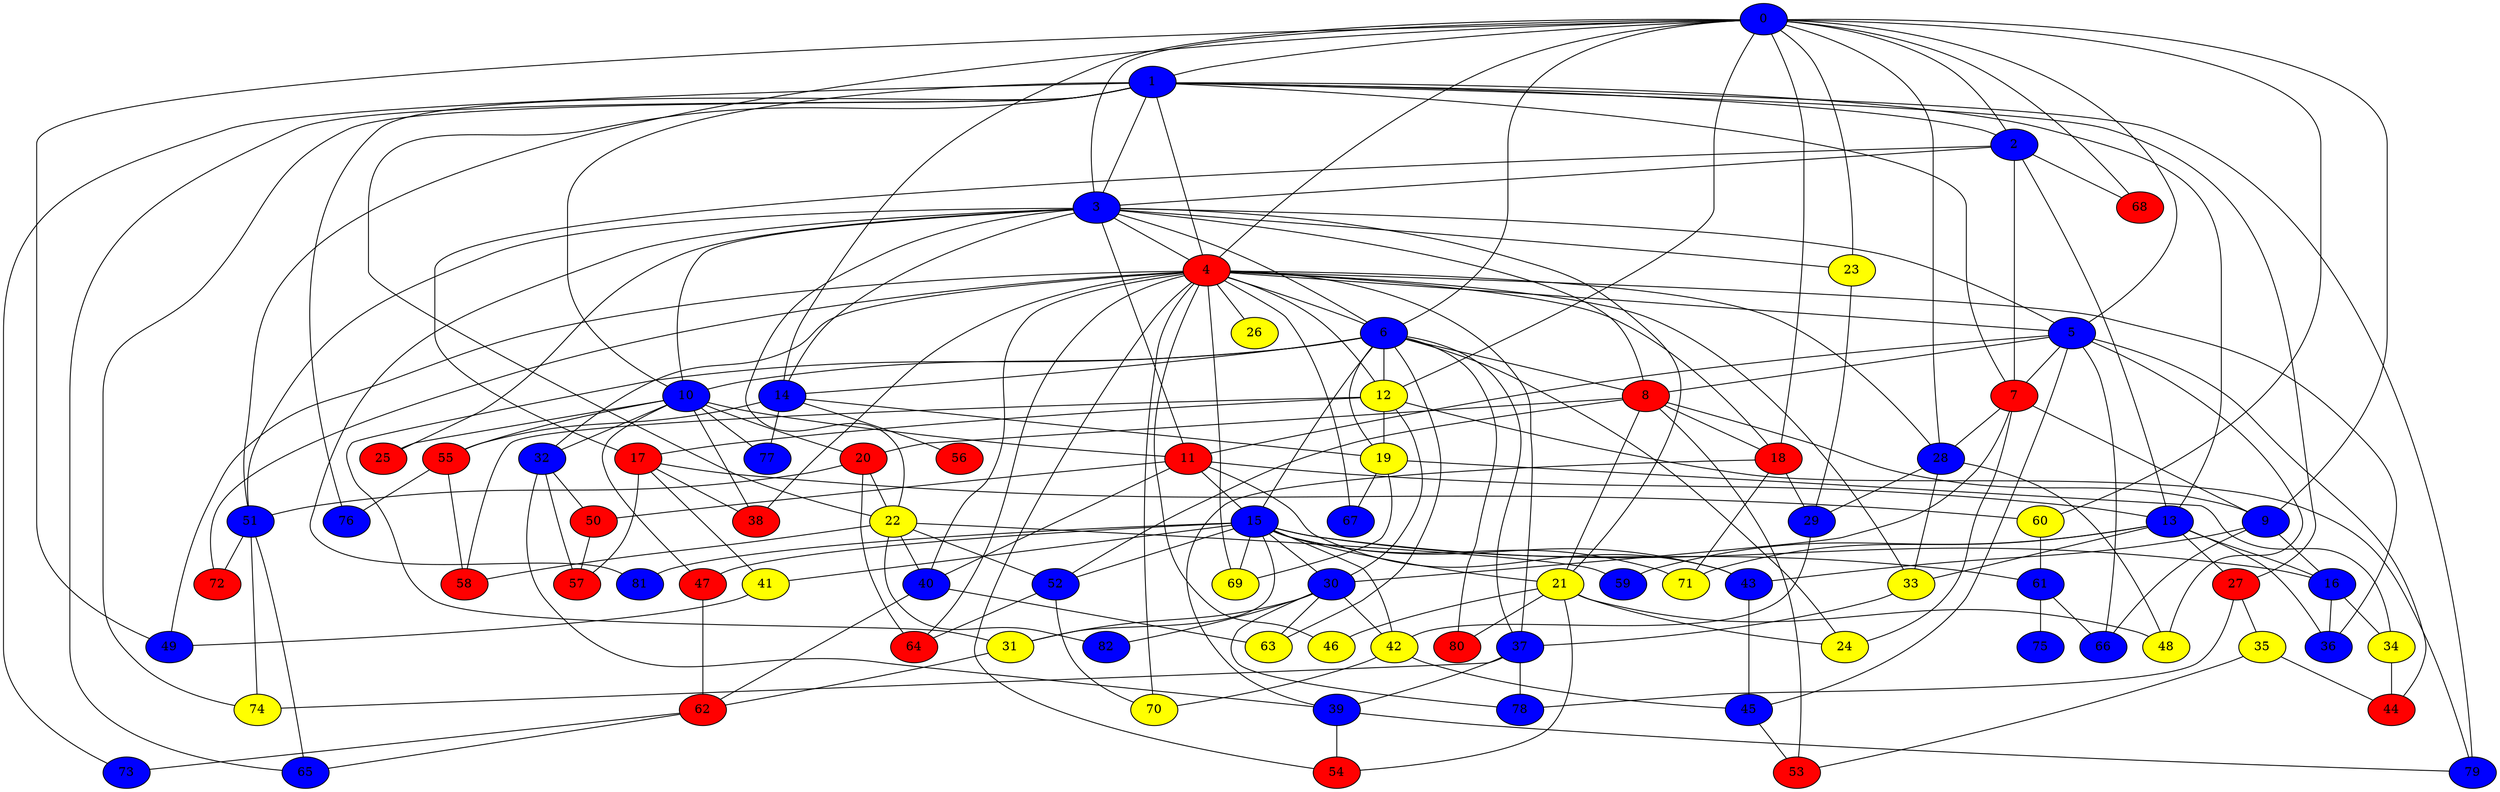 graph {
0 [style = filled fillcolor = blue];
1 [style = filled fillcolor = blue];
2 [style = filled fillcolor = blue];
3 [style = filled fillcolor = blue];
4 [style = filled fillcolor = red];
5 [style = filled fillcolor = blue];
6 [style = filled fillcolor = blue];
7 [style = filled fillcolor = red];
8 [style = filled fillcolor = red];
9 [style = filled fillcolor = blue];
10 [style = filled fillcolor = blue];
11 [style = filled fillcolor = red];
12 [style = filled fillcolor = yellow];
13 [style = filled fillcolor = blue];
14 [style = filled fillcolor = blue];
15 [style = filled fillcolor = blue];
16 [style = filled fillcolor = blue];
17 [style = filled fillcolor = red];
18 [style = filled fillcolor = red];
19 [style = filled fillcolor = yellow];
20 [style = filled fillcolor = red];
21 [style = filled fillcolor = yellow];
22 [style = filled fillcolor = yellow];
23 [style = filled fillcolor = yellow];
24 [style = filled fillcolor = yellow];
25 [style = filled fillcolor = red];
26 [style = filled fillcolor = yellow];
27 [style = filled fillcolor = red];
28 [style = filled fillcolor = blue];
29 [style = filled fillcolor = blue];
30 [style = filled fillcolor = blue];
31 [style = filled fillcolor = yellow];
32 [style = filled fillcolor = blue];
33 [style = filled fillcolor = yellow];
34 [style = filled fillcolor = yellow];
35 [style = filled fillcolor = yellow];
36 [style = filled fillcolor = blue];
37 [style = filled fillcolor = blue];
38 [style = filled fillcolor = red];
39 [style = filled fillcolor = blue];
40 [style = filled fillcolor = blue];
41 [style = filled fillcolor = yellow];
42 [style = filled fillcolor = yellow];
43 [style = filled fillcolor = blue];
44 [style = filled fillcolor = red];
45 [style = filled fillcolor = blue];
46 [style = filled fillcolor = yellow];
47 [style = filled fillcolor = red];
48 [style = filled fillcolor = yellow];
49 [style = filled fillcolor = blue];
50 [style = filled fillcolor = red];
51 [style = filled fillcolor = blue];
52 [style = filled fillcolor = blue];
53 [style = filled fillcolor = red];
54 [style = filled fillcolor = red];
55 [style = filled fillcolor = red];
56 [style = filled fillcolor = red];
57 [style = filled fillcolor = red];
58 [style = filled fillcolor = red];
59 [style = filled fillcolor = blue];
60 [style = filled fillcolor = yellow];
61 [style = filled fillcolor = blue];
62 [style = filled fillcolor = red];
63 [style = filled fillcolor = yellow];
64 [style = filled fillcolor = red];
65 [style = filled fillcolor = blue];
66 [style = filled fillcolor = blue];
67 [style = filled fillcolor = blue];
68 [style = filled fillcolor = red];
69 [style = filled fillcolor = yellow];
70 [style = filled fillcolor = yellow];
71 [style = filled fillcolor = yellow];
72 [style = filled fillcolor = red];
73 [style = filled fillcolor = blue];
74 [style = filled fillcolor = yellow];
75 [style = filled fillcolor = blue];
76 [style = filled fillcolor = blue];
77 [style = filled fillcolor = blue];
78 [style = filled fillcolor = blue];
79 [style = filled fillcolor = blue];
80 [style = filled fillcolor = red];
81 [style = filled fillcolor = blue];
82 [style = filled fillcolor = blue];
0 -- 1;
0 -- 4;
0 -- 3;
0 -- 2;
0 -- 5;
0 -- 6;
0 -- 9;
0 -- 12;
0 -- 14;
0 -- 18;
0 -- 23;
0 -- 28;
0 -- 49;
0 -- 51;
0 -- 60;
0 -- 68;
1 -- 2;
1 -- 3;
1 -- 4;
1 -- 7;
1 -- 10;
1 -- 13;
1 -- 22;
1 -- 27;
1 -- 65;
1 -- 73;
1 -- 74;
1 -- 76;
1 -- 79;
2 -- 3;
2 -- 7;
2 -- 13;
2 -- 17;
2 -- 68;
3 -- 4;
3 -- 5;
3 -- 6;
3 -- 8;
3 -- 10;
3 -- 11;
3 -- 14;
3 -- 21;
3 -- 22;
3 -- 23;
3 -- 25;
3 -- 51;
3 -- 81;
4 -- 5;
4 -- 6;
4 -- 12;
4 -- 18;
4 -- 26;
4 -- 28;
4 -- 32;
4 -- 33;
4 -- 36;
4 -- 37;
4 -- 38;
4 -- 40;
4 -- 46;
4 -- 49;
4 -- 54;
4 -- 64;
4 -- 67;
4 -- 69;
4 -- 70;
4 -- 72;
5 -- 7;
5 -- 8;
5 -- 11;
5 -- 44;
5 -- 45;
5 -- 48;
5 -- 66;
6 -- 8;
6 -- 10;
6 -- 12;
6 -- 14;
6 -- 15;
6 -- 19;
6 -- 24;
6 -- 31;
6 -- 37;
6 -- 63;
6 -- 80;
7 -- 9;
7 -- 24;
7 -- 28;
7 -- 30;
8 -- 9;
8 -- 18;
8 -- 20;
8 -- 21;
8 -- 52;
8 -- 53;
9 -- 16;
9 -- 43;
9 -- 66;
10 -- 11;
10 -- 20;
10 -- 25;
10 -- 32;
10 -- 38;
10 -- 47;
10 -- 55;
10 -- 77;
11 -- 13;
11 -- 15;
11 -- 40;
11 -- 43;
11 -- 50;
12 -- 17;
12 -- 19;
12 -- 30;
12 -- 58;
12 -- 79;
13 -- 16;
13 -- 27;
13 -- 33;
13 -- 36;
13 -- 59;
13 -- 71;
14 -- 19;
14 -- 55;
14 -- 56;
14 -- 77;
15 -- 16;
15 -- 21;
15 -- 30;
15 -- 31;
15 -- 41;
15 -- 42;
15 -- 43;
15 -- 47;
15 -- 52;
15 -- 61;
15 -- 69;
15 -- 71;
15 -- 81;
16 -- 34;
16 -- 36;
17 -- 38;
17 -- 41;
17 -- 57;
17 -- 60;
18 -- 29;
18 -- 39;
18 -- 71;
19 -- 34;
19 -- 67;
19 -- 69;
20 -- 22;
20 -- 51;
20 -- 64;
21 -- 24;
21 -- 46;
21 -- 48;
21 -- 54;
21 -- 80;
22 -- 40;
22 -- 52;
22 -- 58;
22 -- 59;
22 -- 82;
23 -- 29;
27 -- 35;
27 -- 78;
28 -- 29;
28 -- 33;
28 -- 48;
29 -- 42;
30 -- 31;
30 -- 42;
30 -- 63;
30 -- 78;
30 -- 82;
31 -- 62;
32 -- 39;
32 -- 50;
32 -- 57;
33 -- 37;
34 -- 44;
35 -- 44;
35 -- 53;
37 -- 39;
37 -- 74;
37 -- 78;
39 -- 54;
39 -- 79;
40 -- 62;
40 -- 63;
41 -- 49;
42 -- 45;
42 -- 70;
43 -- 45;
45 -- 53;
47 -- 62;
50 -- 57;
51 -- 65;
51 -- 72;
51 -- 74;
52 -- 64;
52 -- 70;
55 -- 58;
55 -- 76;
60 -- 61;
61 -- 66;
61 -- 75;
62 -- 65;
62 -- 73;
}
